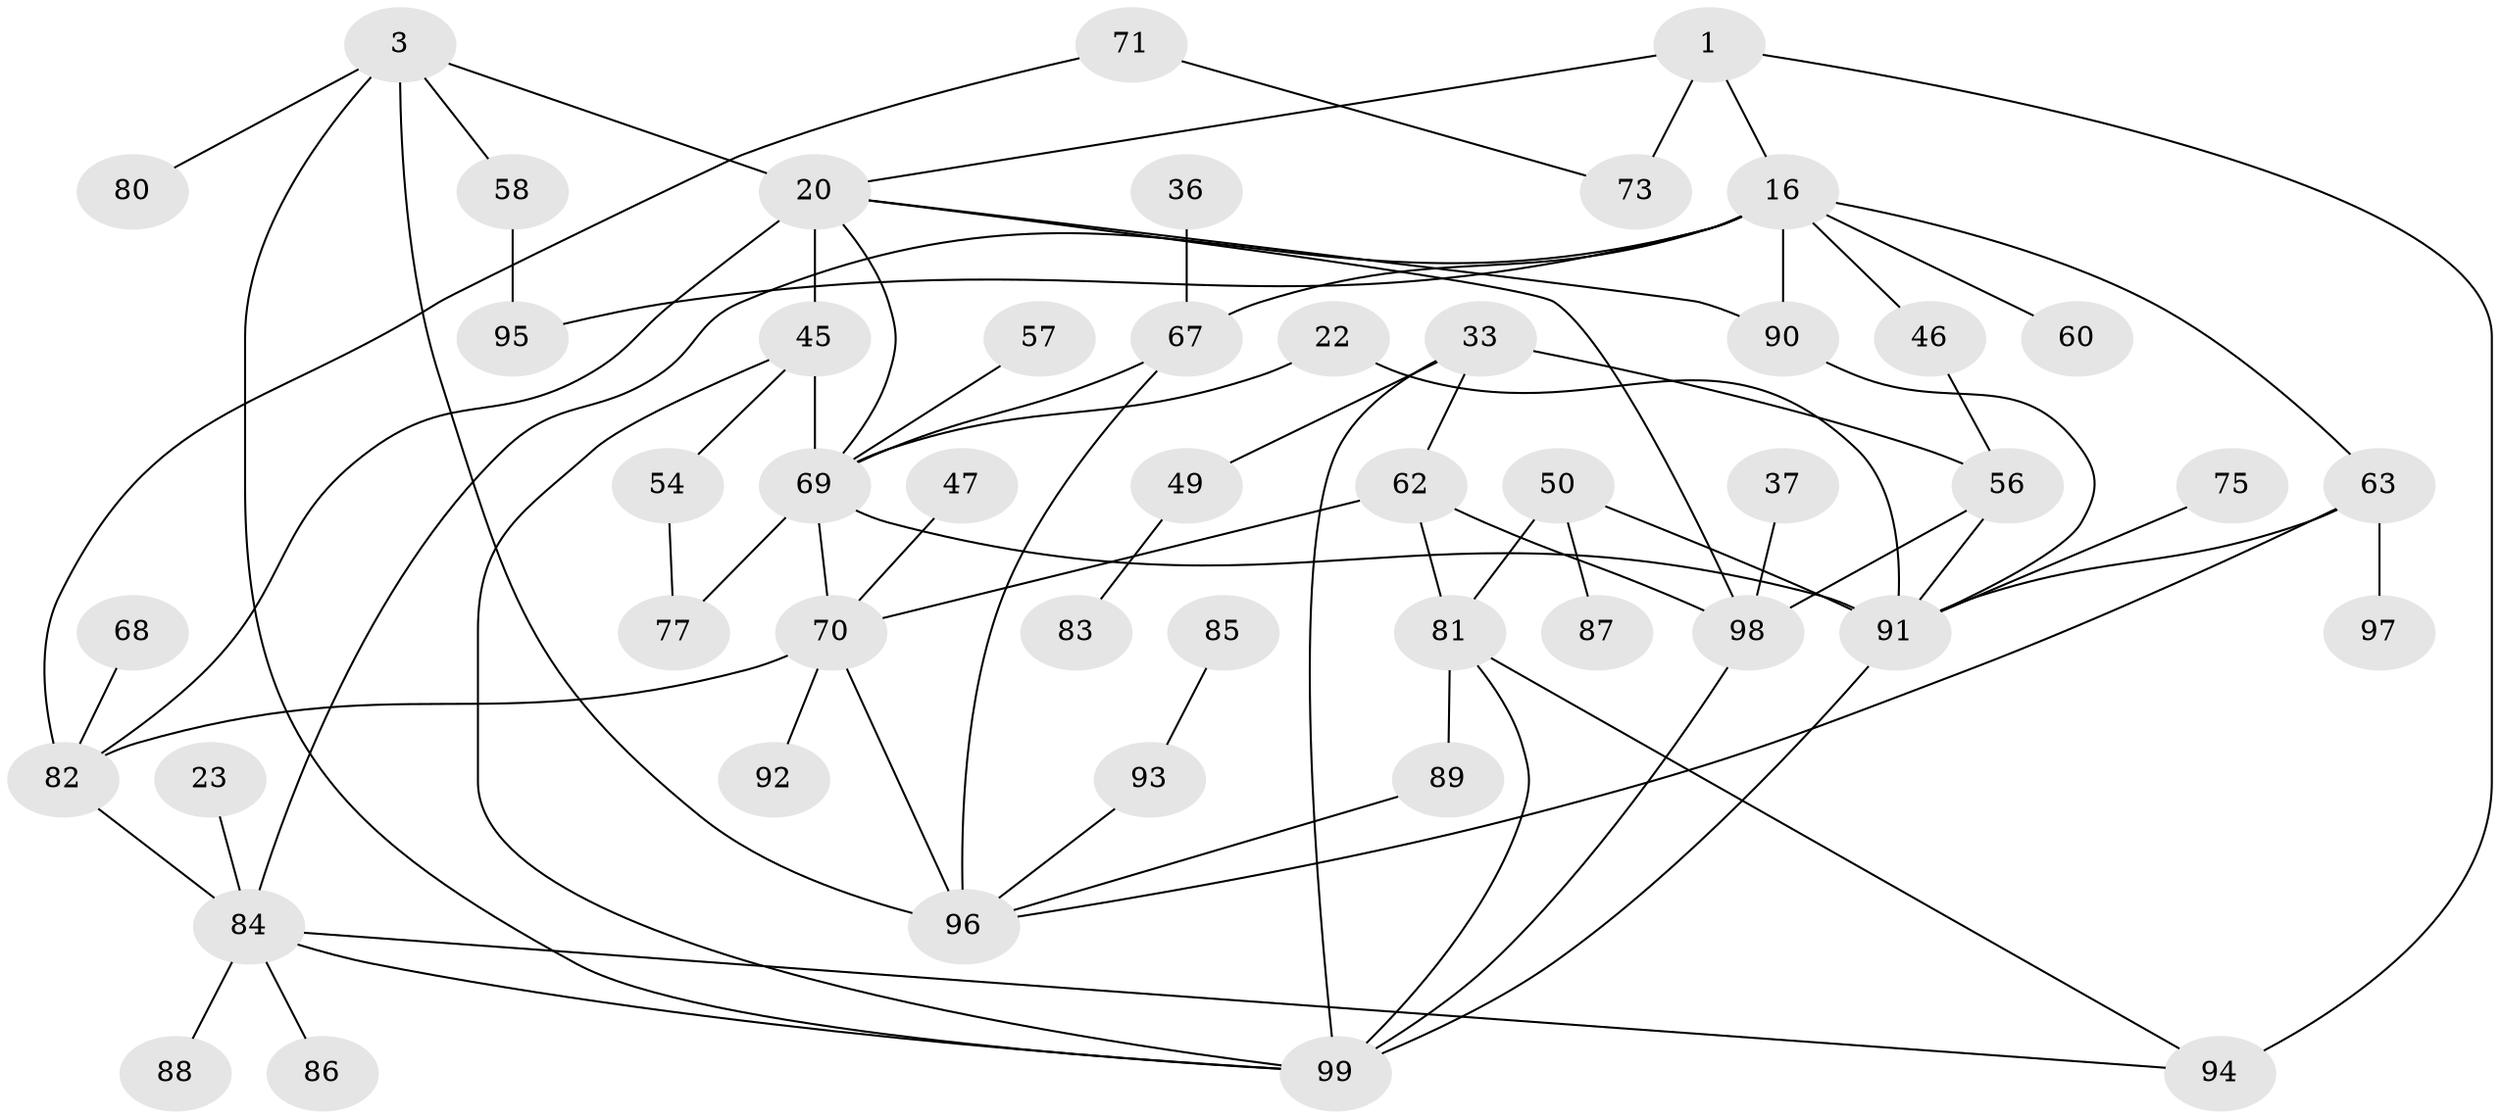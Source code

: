 // original degree distribution, {6: 0.010101010101010102, 7: 0.030303030303030304, 5: 0.09090909090909091, 1: 0.21212121212121213, 3: 0.25252525252525254, 4: 0.16161616161616163, 2: 0.24242424242424243}
// Generated by graph-tools (version 1.1) at 2025/44/03/04/25 21:44:56]
// undirected, 49 vertices, 76 edges
graph export_dot {
graph [start="1"]
  node [color=gray90,style=filled];
  1;
  3;
  16 [super="+8"];
  20 [super="+6+2"];
  22;
  23;
  33 [super="+31"];
  36;
  37;
  45;
  46;
  47;
  49;
  50;
  54;
  56 [super="+42+28+43"];
  57;
  58 [super="+32"];
  60;
  62 [super="+40"];
  63 [super="+41+34"];
  67 [super="+66"];
  68;
  69 [super="+55"];
  70 [super="+35+52"];
  71;
  73 [super="+10"];
  75;
  77;
  80;
  81 [super="+79+78"];
  82 [super="+64"];
  83;
  84 [super="+61+76"];
  85;
  86;
  87;
  88;
  89;
  90 [super="+25"];
  91 [super="+27"];
  92;
  93 [super="+59"];
  94 [super="+65"];
  95;
  96 [super="+12"];
  97;
  98 [super="+51+26"];
  99 [super="+4+5+74+72"];
  1 -- 94 [weight=2];
  1 -- 73 [weight=2];
  1 -- 20;
  1 -- 16;
  3 -- 20 [weight=2];
  3 -- 80;
  3 -- 96 [weight=2];
  3 -- 99;
  3 -- 58;
  16 -- 60;
  16 -- 95;
  16 -- 67 [weight=2];
  16 -- 46;
  16 -- 63 [weight=2];
  16 -- 90;
  16 -- 84;
  20 -- 45 [weight=2];
  20 -- 90;
  20 -- 82;
  20 -- 69;
  20 -- 98;
  22 -- 91 [weight=2];
  22 -- 69;
  23 -- 84;
  33 -- 62 [weight=2];
  33 -- 49;
  33 -- 56;
  33 -- 99;
  36 -- 67;
  37 -- 98;
  45 -- 54;
  45 -- 69;
  45 -- 99;
  46 -- 56;
  47 -- 70;
  49 -- 83;
  50 -- 87;
  50 -- 91 [weight=2];
  50 -- 81;
  54 -- 77;
  56 -- 91;
  56 -- 98;
  57 -- 69;
  58 -- 95;
  62 -- 81;
  62 -- 70 [weight=2];
  62 -- 98;
  63 -- 91 [weight=2];
  63 -- 96;
  63 -- 97;
  67 -- 96;
  67 -- 69;
  68 -- 82;
  69 -- 91;
  69 -- 70;
  69 -- 77;
  70 -- 96;
  70 -- 82 [weight=2];
  70 -- 92;
  71 -- 73;
  71 -- 82;
  75 -- 91;
  81 -- 89;
  81 -- 94;
  81 -- 99;
  82 -- 84 [weight=2];
  84 -- 88;
  84 -- 94;
  84 -- 86;
  84 -- 99;
  85 -- 93;
  89 -- 96;
  90 -- 91;
  91 -- 99;
  93 -- 96;
  98 -- 99;
}
